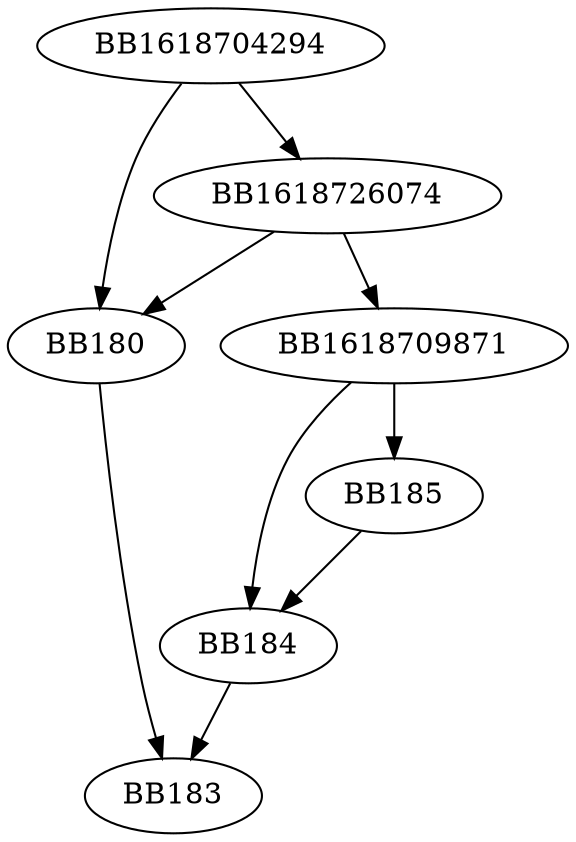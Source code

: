 digraph G{
	BB1618704294->BB180;
	BB1618704294->BB1618726074;
	BB1618726074->BB180;
	BB1618726074->BB1618709871;
	BB180->BB183;
	BB1618709871->BB184;
	BB1618709871->BB185;
	BB185->BB184;
	BB184->BB183;
}
